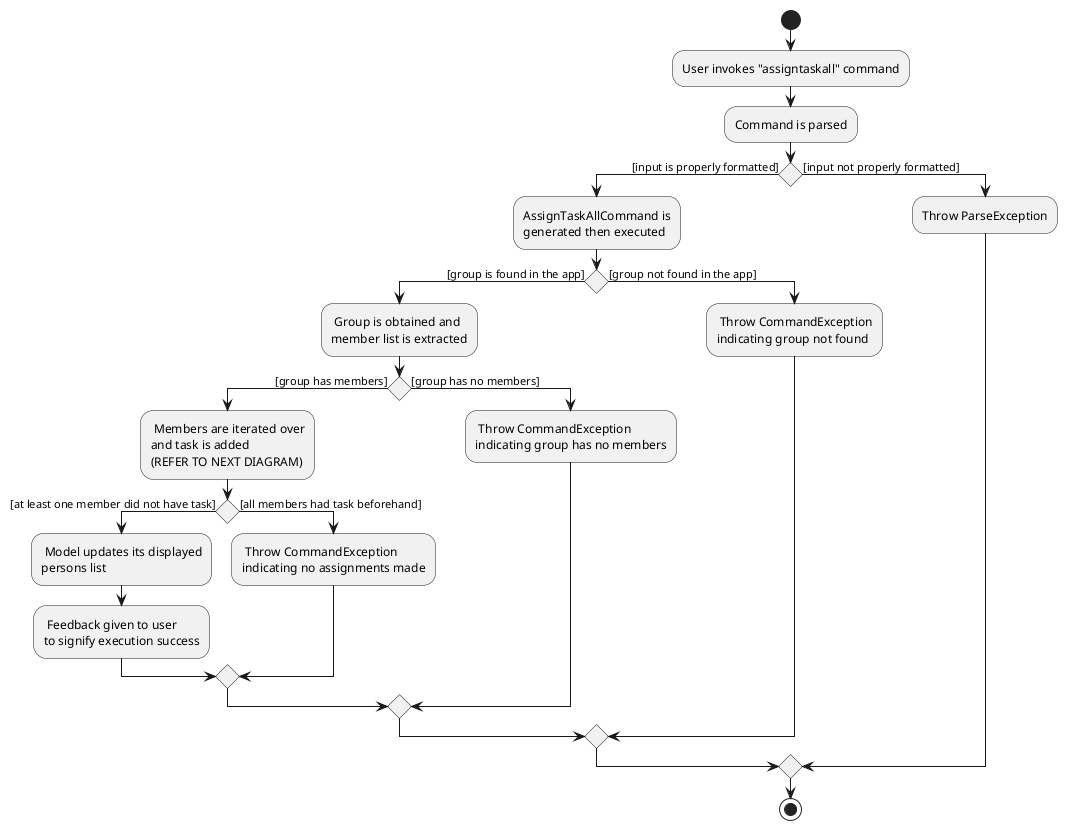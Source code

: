 @startuml
'https://plantuml.com/activity-diagram-beta

start
:User invokes "assigntaskall" command;
:Command is parsed;

if () then ([input is properly formatted])
    :AssignTaskAllCommand is
    generated then executed;

    if () then ([group is found in the app])
        : Group is obtained and
        member list is extracted;

        if () then ([group has members])
            : Members are iterated over
            and task is added
            (REFER TO NEXT DIAGRAM);

            if () then ([at least one member did not have task])
                : Model updates its displayed
                persons list;
                : Feedback given to user
                to signify execution success;
            else ([all members had task beforehand])
                : Throw CommandException
                indicating no assignments made;
            endif
        else ([group has no members])
            : Throw CommandException
            indicating group has no members;
        endif
    else ([group not found in the app])
        : Throw CommandException
        indicating group not found;
    endif

else ([input not properly formatted])
    :Throw ParseException;
endif
stop

@enduml
